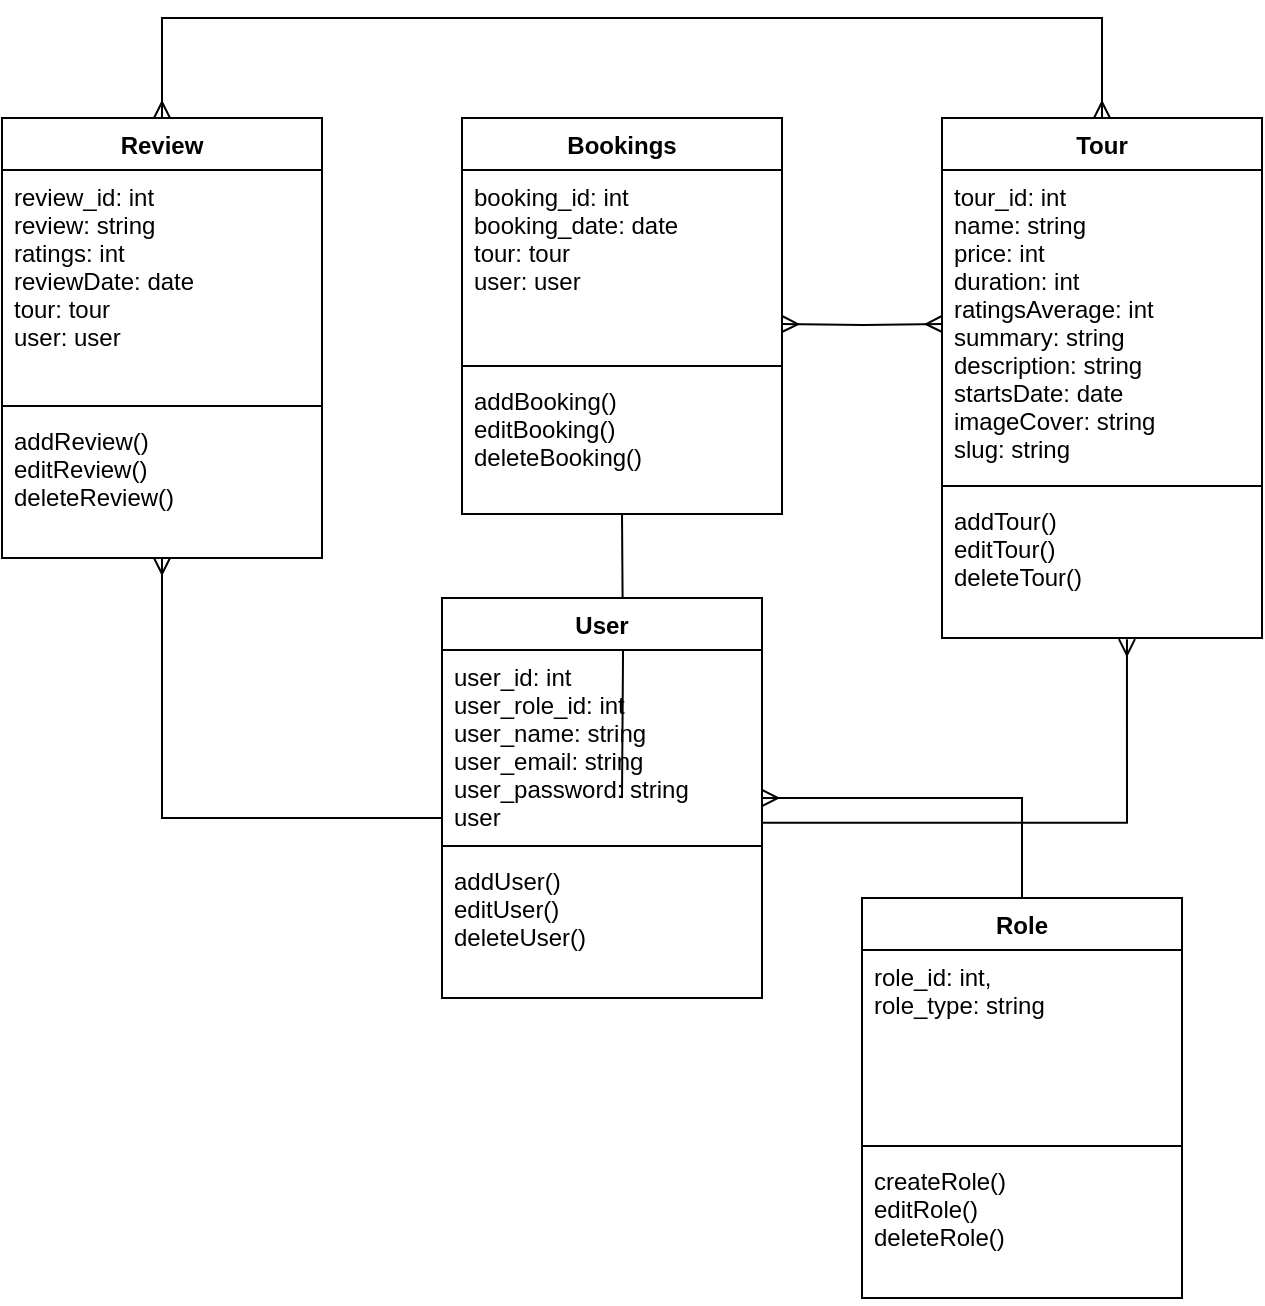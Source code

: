 <mxfile version="15.1.1" type="github"><diagram id="vjVltvXyBi9nlBLajA3k" name="Page-1"><mxGraphModel dx="1232" dy="660" grid="1" gridSize="10" guides="1" tooltips="1" connect="1" arrows="1" fold="1" page="1" pageScale="1" pageWidth="850" pageHeight="1100" math="0" shadow="0"><root><mxCell id="0"/><mxCell id="1" parent="0"/><mxCell id="ttYB8xzQqonh0h2crOfh-30" style="edgeStyle=orthogonalEdgeStyle;rounded=0;orthogonalLoop=1;jettySize=auto;html=1;entryX=0.5;entryY=1;entryDx=0;entryDy=0;entryPerimeter=0;startArrow=none;startFill=0;endArrow=none;endFill=0;" edge="1" parent="1" target="ttYB8xzQqonh0h2crOfh-22"><mxGeometry relative="1" as="geometry"><mxPoint x="440" y="700" as="sourcePoint"/></mxGeometry></mxCell><mxCell id="ttYB8xzQqonh0h2crOfh-37" style="edgeStyle=orthogonalEdgeStyle;rounded=0;orthogonalLoop=1;jettySize=auto;html=1;entryX=0.5;entryY=0;entryDx=0;entryDy=0;startArrow=ERmany;startFill=0;endArrow=none;endFill=0;" edge="1" parent="1" source="ttYB8xzQqonh0h2crOfh-2" target="ttYB8xzQqonh0h2crOfh-33"><mxGeometry relative="1" as="geometry"/></mxCell><mxCell id="ttYB8xzQqonh0h2crOfh-2" value="User" style="swimlane;fontStyle=1;align=center;verticalAlign=top;childLayout=stackLayout;horizontal=1;startSize=26;horizontalStack=0;resizeParent=1;resizeParentMax=0;resizeLast=0;collapsible=1;marginBottom=0;" vertex="1" parent="1"><mxGeometry x="350" y="600" width="160" height="200" as="geometry"/></mxCell><mxCell id="ttYB8xzQqonh0h2crOfh-3" value="user_id: int &#10;user_role_id: int &#10;user_name: string &#10;user_email: string &#10;user_password: string&#10;user" style="text;strokeColor=none;fillColor=none;align=left;verticalAlign=top;spacingLeft=4;spacingRight=4;overflow=hidden;rotatable=0;points=[[0,0.5],[1,0.5]];portConstraint=eastwest;" vertex="1" parent="ttYB8xzQqonh0h2crOfh-2"><mxGeometry y="26" width="160" height="94" as="geometry"/></mxCell><mxCell id="ttYB8xzQqonh0h2crOfh-4" value="" style="line;strokeWidth=1;fillColor=none;align=left;verticalAlign=middle;spacingTop=-1;spacingLeft=3;spacingRight=3;rotatable=0;labelPosition=right;points=[];portConstraint=eastwest;" vertex="1" parent="ttYB8xzQqonh0h2crOfh-2"><mxGeometry y="120" width="160" height="8" as="geometry"/></mxCell><mxCell id="ttYB8xzQqonh0h2crOfh-5" value="addUser()&#10;editUser()&#10;deleteUser()" style="text;strokeColor=none;fillColor=none;align=left;verticalAlign=top;spacingLeft=4;spacingRight=4;overflow=hidden;rotatable=0;points=[[0,0.5],[1,0.5]];portConstraint=eastwest;" vertex="1" parent="ttYB8xzQqonh0h2crOfh-2"><mxGeometry y="128" width="160" height="72" as="geometry"/></mxCell><mxCell id="ttYB8xzQqonh0h2crOfh-32" style="edgeStyle=orthogonalEdgeStyle;rounded=0;orthogonalLoop=1;jettySize=auto;html=1;startArrow=ERmany;startFill=0;endArrow=ERmany;endFill=0;" edge="1" parent="1" source="ttYB8xzQqonh0h2crOfh-6" target="ttYB8xzQqonh0h2crOfh-14"><mxGeometry relative="1" as="geometry"><Array as="points"><mxPoint x="680" y="310"/><mxPoint x="210" y="310"/></Array></mxGeometry></mxCell><mxCell id="ttYB8xzQqonh0h2crOfh-6" value="Tour" style="swimlane;fontStyle=1;align=center;verticalAlign=top;childLayout=stackLayout;horizontal=1;startSize=26;horizontalStack=0;resizeParent=1;resizeParentMax=0;resizeLast=0;collapsible=1;marginBottom=0;" vertex="1" parent="1"><mxGeometry x="600" y="360" width="160" height="260" as="geometry"/></mxCell><mxCell id="ttYB8xzQqonh0h2crOfh-7" value="tour_id: int &#10;name: string &#10;price: int&#10;duration: int &#10;ratingsAverage: int &#10;summary: string&#10;description: string &#10;startsDate: date&#10;imageCover: string&#10;slug: string" style="text;strokeColor=none;fillColor=none;align=left;verticalAlign=top;spacingLeft=4;spacingRight=4;overflow=hidden;rotatable=0;points=[[0,0.5],[1,0.5]];portConstraint=eastwest;" vertex="1" parent="ttYB8xzQqonh0h2crOfh-6"><mxGeometry y="26" width="160" height="154" as="geometry"/></mxCell><mxCell id="ttYB8xzQqonh0h2crOfh-8" value="" style="line;strokeWidth=1;fillColor=none;align=left;verticalAlign=middle;spacingTop=-1;spacingLeft=3;spacingRight=3;rotatable=0;labelPosition=right;points=[];portConstraint=eastwest;" vertex="1" parent="ttYB8xzQqonh0h2crOfh-6"><mxGeometry y="180" width="160" height="8" as="geometry"/></mxCell><mxCell id="ttYB8xzQqonh0h2crOfh-9" value="addTour()&#10;editTour()&#10;deleteTour()" style="text;strokeColor=none;fillColor=none;align=left;verticalAlign=top;spacingLeft=4;spacingRight=4;overflow=hidden;rotatable=0;points=[[0,0.5],[1,0.5]];portConstraint=eastwest;" vertex="1" parent="ttYB8xzQqonh0h2crOfh-6"><mxGeometry y="188" width="160" height="72" as="geometry"/></mxCell><mxCell id="ttYB8xzQqonh0h2crOfh-29" style="edgeStyle=orthogonalEdgeStyle;rounded=0;orthogonalLoop=1;jettySize=auto;html=1;startArrow=ERmany;startFill=0;endArrow=none;endFill=0;entryX=0;entryY=0.894;entryDx=0;entryDy=0;entryPerimeter=0;" edge="1" parent="1" source="ttYB8xzQqonh0h2crOfh-14" target="ttYB8xzQqonh0h2crOfh-3"><mxGeometry relative="1" as="geometry"/></mxCell><mxCell id="ttYB8xzQqonh0h2crOfh-14" value="Review" style="swimlane;fontStyle=1;align=center;verticalAlign=top;childLayout=stackLayout;horizontal=1;startSize=26;horizontalStack=0;resizeParent=1;resizeParentMax=0;resizeLast=0;collapsible=1;marginBottom=0;" vertex="1" parent="1"><mxGeometry x="130" y="360" width="160" height="220" as="geometry"/></mxCell><mxCell id="ttYB8xzQqonh0h2crOfh-15" value="review_id: int &#10;review: string &#10;ratings: int&#10;reviewDate: date&#10;tour: tour &#10;user: user &#10;" style="text;strokeColor=none;fillColor=none;align=left;verticalAlign=top;spacingLeft=4;spacingRight=4;overflow=hidden;rotatable=0;points=[[0,0.5],[1,0.5]];portConstraint=eastwest;" vertex="1" parent="ttYB8xzQqonh0h2crOfh-14"><mxGeometry y="26" width="160" height="114" as="geometry"/></mxCell><mxCell id="ttYB8xzQqonh0h2crOfh-16" value="" style="line;strokeWidth=1;fillColor=none;align=left;verticalAlign=middle;spacingTop=-1;spacingLeft=3;spacingRight=3;rotatable=0;labelPosition=right;points=[];portConstraint=eastwest;" vertex="1" parent="ttYB8xzQqonh0h2crOfh-14"><mxGeometry y="140" width="160" height="8" as="geometry"/></mxCell><mxCell id="ttYB8xzQqonh0h2crOfh-17" value="addReview()&#10;editReview()&#10;deleteReview()" style="text;strokeColor=none;fillColor=none;align=left;verticalAlign=top;spacingLeft=4;spacingRight=4;overflow=hidden;rotatable=0;points=[[0,0.5],[1,0.5]];portConstraint=eastwest;" vertex="1" parent="ttYB8xzQqonh0h2crOfh-14"><mxGeometry y="148" width="160" height="72" as="geometry"/></mxCell><mxCell id="ttYB8xzQqonh0h2crOfh-19" value="Bookings" style="swimlane;fontStyle=1;align=center;verticalAlign=top;childLayout=stackLayout;horizontal=1;startSize=26;horizontalStack=0;resizeParent=1;resizeParentMax=0;resizeLast=0;collapsible=1;marginBottom=0;" vertex="1" parent="1"><mxGeometry x="360" y="360" width="160" height="198" as="geometry"/></mxCell><mxCell id="ttYB8xzQqonh0h2crOfh-20" value="booking_id: int&#10;booking_date: date&#10;tour: tour&#10;user: user" style="text;strokeColor=none;fillColor=none;align=left;verticalAlign=top;spacingLeft=4;spacingRight=4;overflow=hidden;rotatable=0;points=[[0,0.5],[1,0.5]];portConstraint=eastwest;" vertex="1" parent="ttYB8xzQqonh0h2crOfh-19"><mxGeometry y="26" width="160" height="94" as="geometry"/></mxCell><mxCell id="ttYB8xzQqonh0h2crOfh-21" value="" style="line;strokeWidth=1;fillColor=none;align=left;verticalAlign=middle;spacingTop=-1;spacingLeft=3;spacingRight=3;rotatable=0;labelPosition=right;points=[];portConstraint=eastwest;" vertex="1" parent="ttYB8xzQqonh0h2crOfh-19"><mxGeometry y="120" width="160" height="8" as="geometry"/></mxCell><mxCell id="ttYB8xzQqonh0h2crOfh-22" value="addBooking()&#10;editBooking()&#10;deleteBooking()" style="text;strokeColor=none;fillColor=none;align=left;verticalAlign=top;spacingLeft=4;spacingRight=4;overflow=hidden;rotatable=0;points=[[0,0.5],[1,0.5]];portConstraint=eastwest;" vertex="1" parent="ttYB8xzQqonh0h2crOfh-19"><mxGeometry y="128" width="160" height="70" as="geometry"/></mxCell><mxCell id="ttYB8xzQqonh0h2crOfh-26" style="edgeStyle=orthogonalEdgeStyle;rounded=0;orthogonalLoop=1;jettySize=auto;html=1;endArrow=ERmany;endFill=0;startArrow=ERmany;startFill=0;" edge="1" parent="1" target="ttYB8xzQqonh0h2crOfh-7"><mxGeometry relative="1" as="geometry"><mxPoint x="520" y="463" as="sourcePoint"/><mxPoint x="484.36" y="612.0" as="targetPoint"/></mxGeometry></mxCell><mxCell id="ttYB8xzQqonh0h2crOfh-31" style="edgeStyle=orthogonalEdgeStyle;rounded=0;orthogonalLoop=1;jettySize=auto;html=1;entryX=0.578;entryY=1.008;entryDx=0;entryDy=0;entryPerimeter=0;startArrow=none;startFill=0;endArrow=ERmany;endFill=0;exitX=0.998;exitY=0.919;exitDx=0;exitDy=0;exitPerimeter=0;" edge="1" parent="1" source="ttYB8xzQqonh0h2crOfh-3" target="ttYB8xzQqonh0h2crOfh-9"><mxGeometry relative="1" as="geometry"/></mxCell><mxCell id="ttYB8xzQqonh0h2crOfh-33" value="Role" style="swimlane;fontStyle=1;align=center;verticalAlign=top;childLayout=stackLayout;horizontal=1;startSize=26;horizontalStack=0;resizeParent=1;resizeParentMax=0;resizeLast=0;collapsible=1;marginBottom=0;" vertex="1" parent="1"><mxGeometry x="560" y="750" width="160" height="200" as="geometry"/></mxCell><mxCell id="ttYB8xzQqonh0h2crOfh-34" value="role_id: int, &#10;role_type: string" style="text;strokeColor=none;fillColor=none;align=left;verticalAlign=top;spacingLeft=4;spacingRight=4;overflow=hidden;rotatable=0;points=[[0,0.5],[1,0.5]];portConstraint=eastwest;" vertex="1" parent="ttYB8xzQqonh0h2crOfh-33"><mxGeometry y="26" width="160" height="94" as="geometry"/></mxCell><mxCell id="ttYB8xzQqonh0h2crOfh-35" value="" style="line;strokeWidth=1;fillColor=none;align=left;verticalAlign=middle;spacingTop=-1;spacingLeft=3;spacingRight=3;rotatable=0;labelPosition=right;points=[];portConstraint=eastwest;" vertex="1" parent="ttYB8xzQqonh0h2crOfh-33"><mxGeometry y="120" width="160" height="8" as="geometry"/></mxCell><mxCell id="ttYB8xzQqonh0h2crOfh-36" value="createRole()&#10;editRole()&#10;deleteRole()&#10;" style="text;strokeColor=none;fillColor=none;align=left;verticalAlign=top;spacingLeft=4;spacingRight=4;overflow=hidden;rotatable=0;points=[[0,0.5],[1,0.5]];portConstraint=eastwest;" vertex="1" parent="ttYB8xzQqonh0h2crOfh-33"><mxGeometry y="128" width="160" height="72" as="geometry"/></mxCell></root></mxGraphModel></diagram></mxfile>